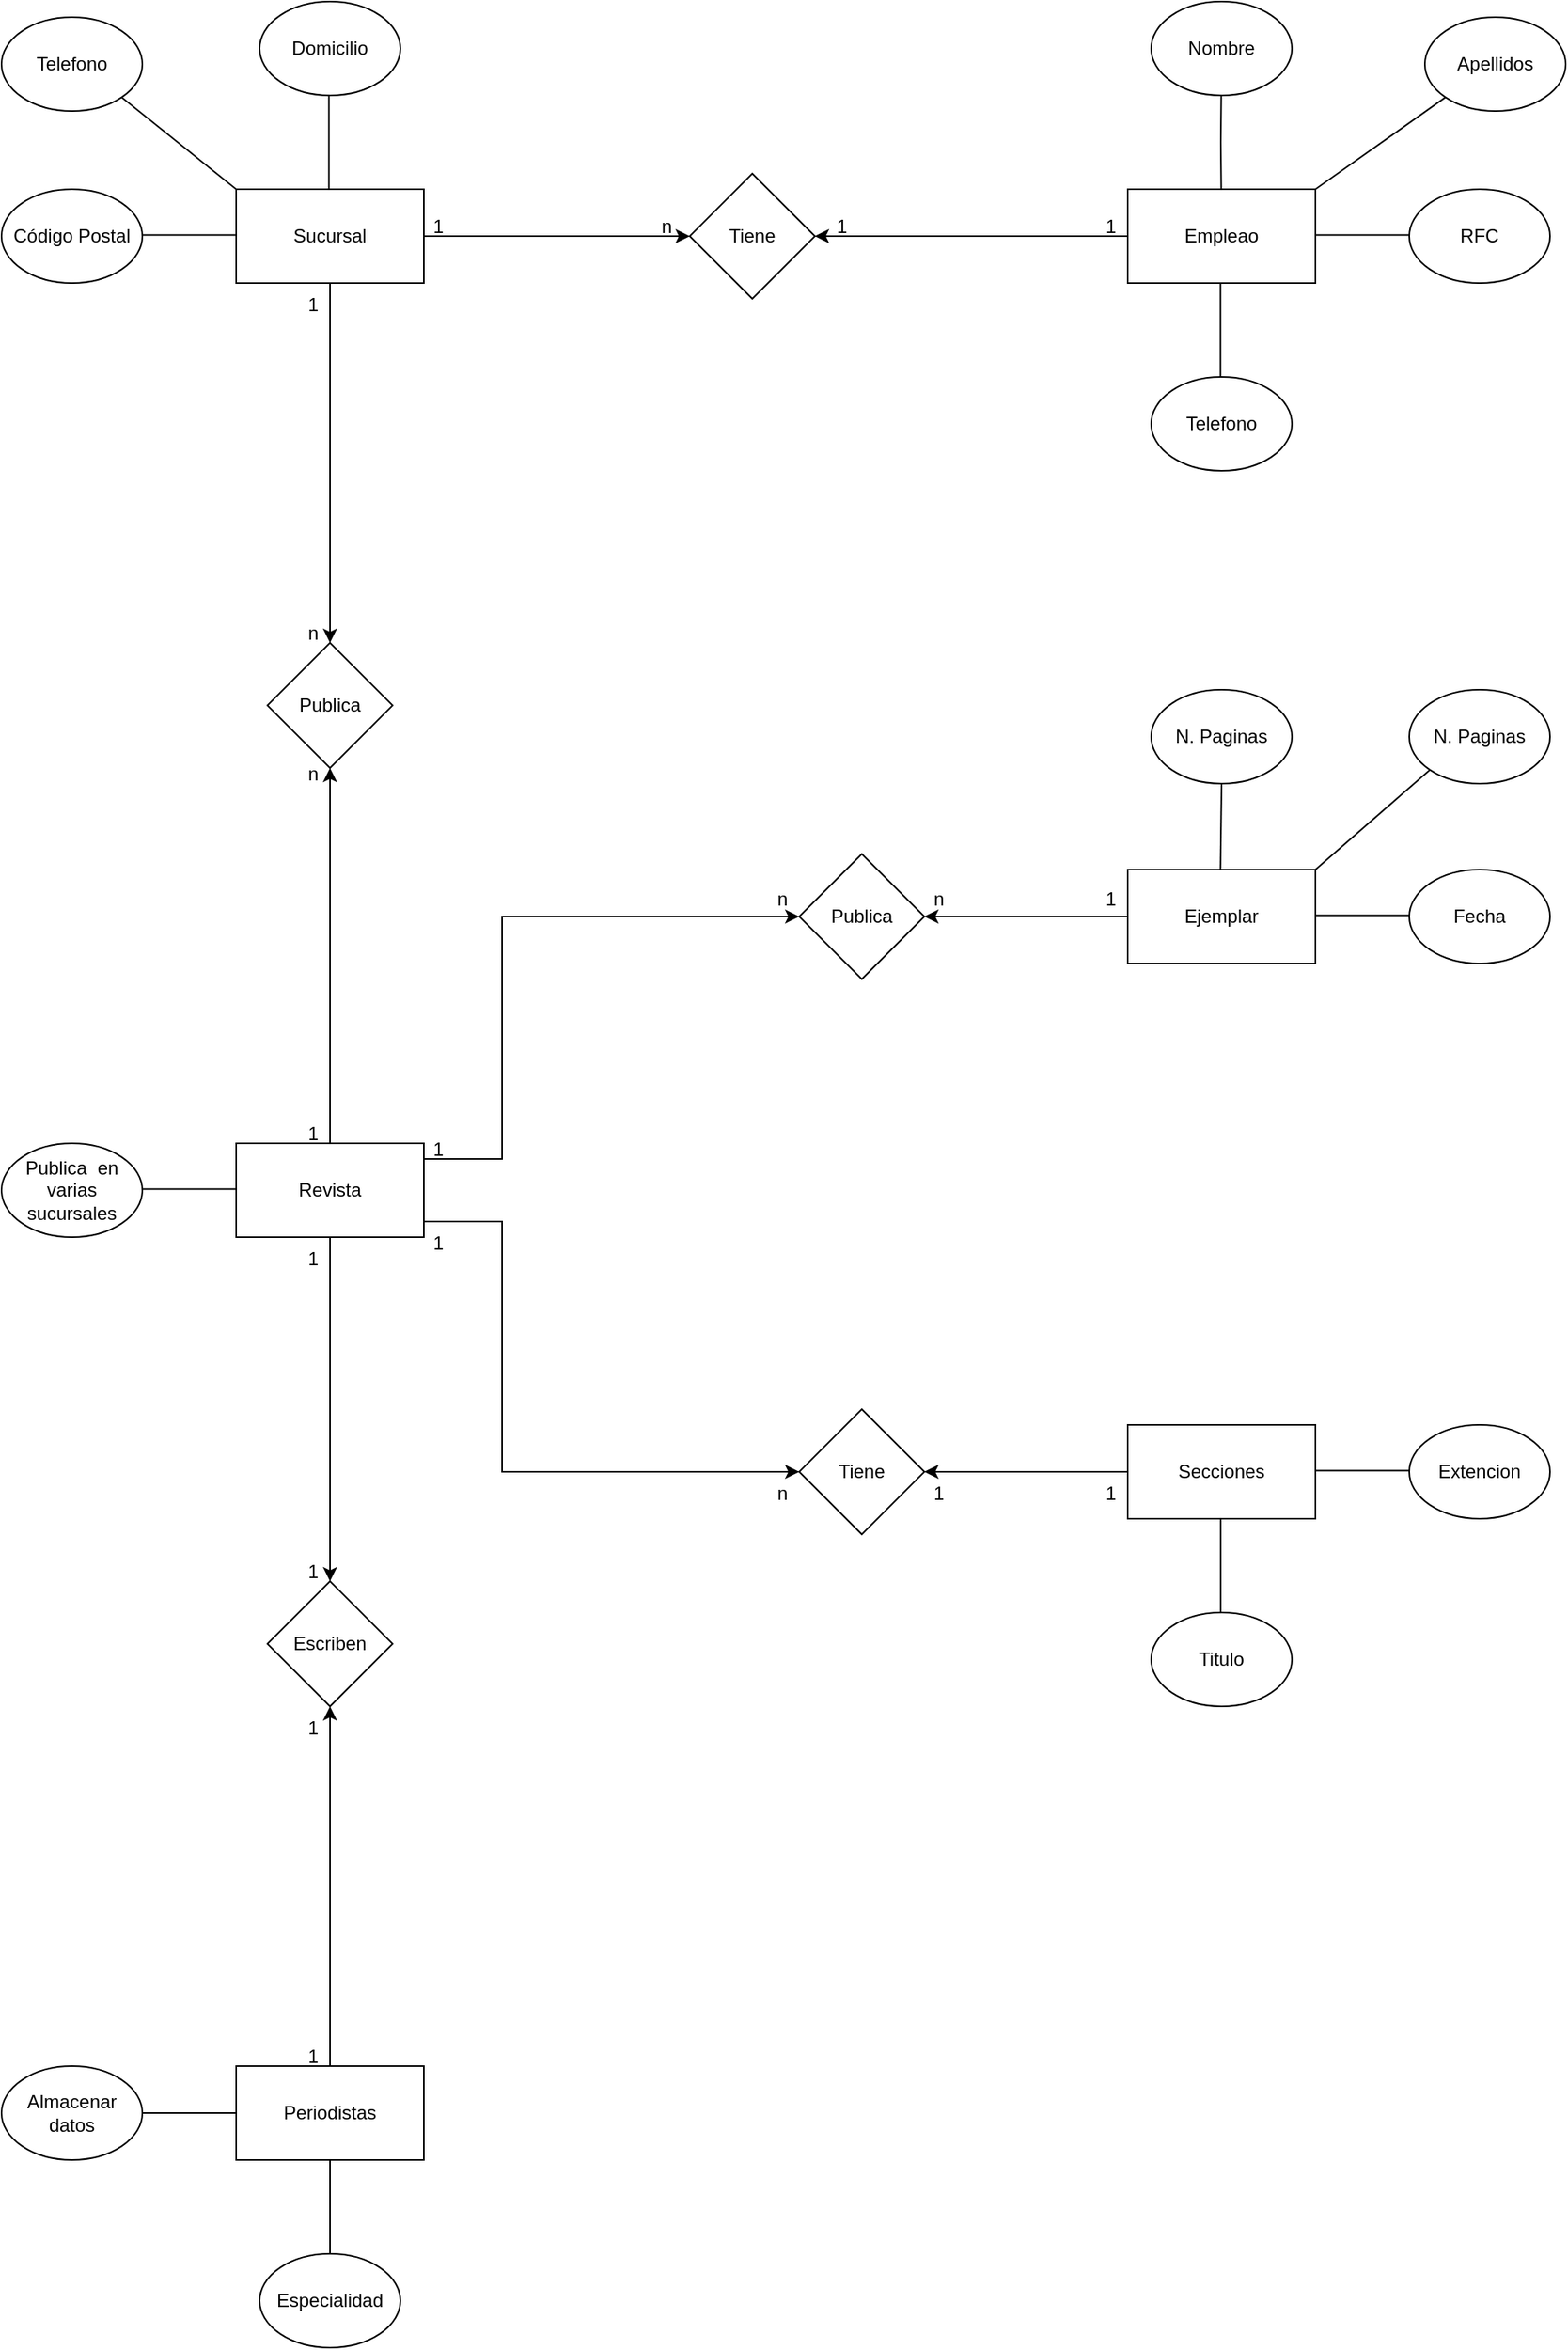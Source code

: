 <mxfile version="20.5.1" type="github"><diagram id="XUI5iUdzhMqutnzm3eRX" name="Página-1"><mxGraphModel dx="2473" dy="2627" grid="1" gridSize="10" guides="1" tooltips="1" connect="1" arrows="1" fold="1" page="1" pageScale="1" pageWidth="827" pageHeight="1169" math="0" shadow="0"><root><mxCell id="0"/><mxCell id="1" parent="0"/><mxCell id="sCZMMQweU8kIQ0Bw9Zny-1" value="" style="edgeStyle=orthogonalEdgeStyle;rounded=0;orthogonalLoop=1;jettySize=auto;html=1;" parent="1" source="sCZMMQweU8kIQ0Bw9Zny-3" target="sCZMMQweU8kIQ0Bw9Zny-4" edge="1"><mxGeometry relative="1" as="geometry"/></mxCell><mxCell id="sCZMMQweU8kIQ0Bw9Zny-2" style="edgeStyle=orthogonalEdgeStyle;rounded=0;orthogonalLoop=1;jettySize=auto;html=1;entryX=0.5;entryY=0;entryDx=0;entryDy=0;" parent="1" source="sCZMMQweU8kIQ0Bw9Zny-3" target="sCZMMQweU8kIQ0Bw9Zny-14" edge="1"><mxGeometry relative="1" as="geometry"/></mxCell><mxCell id="sCZMMQweU8kIQ0Bw9Zny-3" value="Sucursal" style="rounded=0;whiteSpace=wrap;html=1;" parent="1" vertex="1"><mxGeometry x="190" y="50" width="120" height="60" as="geometry"/></mxCell><mxCell id="sCZMMQweU8kIQ0Bw9Zny-4" value="Tiene" style="rhombus;whiteSpace=wrap;html=1;rounded=0;" parent="1" vertex="1"><mxGeometry x="480" y="40" width="80" height="80" as="geometry"/></mxCell><mxCell id="sCZMMQweU8kIQ0Bw9Zny-5" value="" style="edgeStyle=orthogonalEdgeStyle;rounded=0;orthogonalLoop=1;jettySize=auto;html=1;" parent="1" source="sCZMMQweU8kIQ0Bw9Zny-6" target="sCZMMQweU8kIQ0Bw9Zny-4" edge="1"><mxGeometry relative="1" as="geometry"/></mxCell><mxCell id="sCZMMQweU8kIQ0Bw9Zny-6" value="Empleao" style="rounded=0;whiteSpace=wrap;html=1;" parent="1" vertex="1"><mxGeometry x="760" y="50" width="120" height="60" as="geometry"/></mxCell><mxCell id="sCZMMQweU8kIQ0Bw9Zny-7" value="" style="edgeStyle=orthogonalEdgeStyle;rounded=0;orthogonalLoop=1;jettySize=auto;html=1;entryX=0;entryY=0.5;entryDx=0;entryDy=0;" parent="1" source="sCZMMQweU8kIQ0Bw9Zny-10" target="sCZMMQweU8kIQ0Bw9Zny-11" edge="1"><mxGeometry relative="1" as="geometry"><Array as="points"><mxPoint x="360" y="710"/><mxPoint x="360" y="870"/></Array></mxGeometry></mxCell><mxCell id="sCZMMQweU8kIQ0Bw9Zny-8" style="edgeStyle=orthogonalEdgeStyle;rounded=0;orthogonalLoop=1;jettySize=auto;html=1;entryX=0.5;entryY=1;entryDx=0;entryDy=0;" parent="1" source="sCZMMQweU8kIQ0Bw9Zny-10" target="sCZMMQweU8kIQ0Bw9Zny-14" edge="1"><mxGeometry relative="1" as="geometry"/></mxCell><mxCell id="sCZMMQweU8kIQ0Bw9Zny-9" style="edgeStyle=orthogonalEdgeStyle;rounded=0;orthogonalLoop=1;jettySize=auto;html=1;entryX=0.5;entryY=0;entryDx=0;entryDy=0;" parent="1" source="sCZMMQweU8kIQ0Bw9Zny-10" target="sCZMMQweU8kIQ0Bw9Zny-36" edge="1"><mxGeometry relative="1" as="geometry"/></mxCell><mxCell id="sCZMMQweU8kIQ0Bw9Zny-10" value="Revista" style="rounded=0;whiteSpace=wrap;html=1;" parent="1" vertex="1"><mxGeometry x="190" y="660" width="120" height="60" as="geometry"/></mxCell><mxCell id="sCZMMQweU8kIQ0Bw9Zny-11" value="Tiene" style="rhombus;whiteSpace=wrap;html=1;rounded=0;" parent="1" vertex="1"><mxGeometry x="550" y="830" width="80" height="80" as="geometry"/></mxCell><mxCell id="sCZMMQweU8kIQ0Bw9Zny-12" value="" style="edgeStyle=orthogonalEdgeStyle;rounded=0;orthogonalLoop=1;jettySize=auto;html=1;entryX=1;entryY=0.5;entryDx=0;entryDy=0;" parent="1" source="sCZMMQweU8kIQ0Bw9Zny-13" target="sCZMMQweU8kIQ0Bw9Zny-11" edge="1"><mxGeometry relative="1" as="geometry"/></mxCell><mxCell id="sCZMMQweU8kIQ0Bw9Zny-13" value="Secciones" style="rounded=0;whiteSpace=wrap;html=1;" parent="1" vertex="1"><mxGeometry x="760" y="840" width="120" height="60" as="geometry"/></mxCell><mxCell id="sCZMMQweU8kIQ0Bw9Zny-14" value="Publica&lt;br&gt;" style="rhombus;whiteSpace=wrap;html=1;rounded=0;" parent="1" vertex="1"><mxGeometry x="210" y="340" width="80" height="80" as="geometry"/></mxCell><mxCell id="sCZMMQweU8kIQ0Bw9Zny-15" style="edgeStyle=orthogonalEdgeStyle;rounded=0;orthogonalLoop=1;jettySize=auto;html=1;entryX=0.5;entryY=1;entryDx=0;entryDy=0;" parent="1" source="sCZMMQweU8kIQ0Bw9Zny-16" target="sCZMMQweU8kIQ0Bw9Zny-36" edge="1"><mxGeometry relative="1" as="geometry"/></mxCell><mxCell id="sCZMMQweU8kIQ0Bw9Zny-16" value="Periodistas" style="rounded=0;whiteSpace=wrap;html=1;" parent="1" vertex="1"><mxGeometry x="190" y="1250" width="120" height="60" as="geometry"/></mxCell><mxCell id="sCZMMQweU8kIQ0Bw9Zny-17" value="Publica" style="rhombus;whiteSpace=wrap;html=1;rounded=0;" parent="1" vertex="1"><mxGeometry x="550" y="475" width="80" height="80" as="geometry"/></mxCell><mxCell id="sCZMMQweU8kIQ0Bw9Zny-18" value="" style="edgeStyle=orthogonalEdgeStyle;rounded=0;orthogonalLoop=1;jettySize=auto;html=1;entryX=0;entryY=0.5;entryDx=0;entryDy=0;" parent="1" target="sCZMMQweU8kIQ0Bw9Zny-17" edge="1"><mxGeometry relative="1" as="geometry"><mxPoint x="310" y="670" as="sourcePoint"/><mxPoint x="460.0" y="660.0" as="targetPoint"/><Array as="points"><mxPoint x="360" y="670"/><mxPoint x="360" y="515"/></Array></mxGeometry></mxCell><mxCell id="sCZMMQweU8kIQ0Bw9Zny-19" value="Ejemplar" style="rounded=0;whiteSpace=wrap;html=1;" parent="1" vertex="1"><mxGeometry x="760" y="485" width="120" height="60" as="geometry"/></mxCell><mxCell id="sCZMMQweU8kIQ0Bw9Zny-20" value="" style="endArrow=classic;html=1;rounded=0;entryX=1;entryY=0.5;entryDx=0;entryDy=0;exitX=0;exitY=0.5;exitDx=0;exitDy=0;" parent="1" source="sCZMMQweU8kIQ0Bw9Zny-19" target="sCZMMQweU8kIQ0Bw9Zny-17" edge="1"><mxGeometry width="50" height="50" relative="1" as="geometry"><mxPoint x="570" y="600" as="sourcePoint"/><mxPoint x="620" y="550" as="targetPoint"/><Array as="points"/></mxGeometry></mxCell><mxCell id="sCZMMQweU8kIQ0Bw9Zny-21" value="Domicilio" style="ellipse;whiteSpace=wrap;html=1;rounded=0;" parent="1" vertex="1"><mxGeometry x="205" y="-70" width="90" height="60" as="geometry"/></mxCell><mxCell id="sCZMMQweU8kIQ0Bw9Zny-22" value="Código Postal" style="ellipse;whiteSpace=wrap;html=1;rounded=0;" parent="1" vertex="1"><mxGeometry x="40" y="50" width="90" height="60" as="geometry"/></mxCell><mxCell id="sCZMMQweU8kIQ0Bw9Zny-23" value="Telefono" style="ellipse;whiteSpace=wrap;html=1;rounded=0;" parent="1" vertex="1"><mxGeometry x="40" y="-60" width="90" height="60" as="geometry"/></mxCell><mxCell id="sCZMMQweU8kIQ0Bw9Zny-24" value="Almacenar datos" style="ellipse;whiteSpace=wrap;html=1;rounded=0;" parent="1" vertex="1"><mxGeometry x="40" y="1250" width="90" height="60" as="geometry"/></mxCell><mxCell id="sCZMMQweU8kIQ0Bw9Zny-25" value="Especialidad" style="ellipse;whiteSpace=wrap;html=1;rounded=0;" parent="1" vertex="1"><mxGeometry x="205" y="1370" width="90" height="60" as="geometry"/></mxCell><mxCell id="sCZMMQweU8kIQ0Bw9Zny-26" value="Publica&amp;nbsp; en varias sucursales" style="ellipse;whiteSpace=wrap;html=1;rounded=0;" parent="1" vertex="1"><mxGeometry x="40" y="660" width="90" height="60" as="geometry"/></mxCell><mxCell id="sCZMMQweU8kIQ0Bw9Zny-27" value="Nombre" style="ellipse;whiteSpace=wrap;html=1;rounded=0;" parent="1" vertex="1"><mxGeometry x="775" y="-70" width="90" height="60" as="geometry"/></mxCell><mxCell id="sCZMMQweU8kIQ0Bw9Zny-28" value="RFC" style="ellipse;whiteSpace=wrap;html=1;gradientColor=none;rounded=0;" parent="1" vertex="1"><mxGeometry x="940" y="50" width="90" height="60" as="geometry"/></mxCell><mxCell id="sCZMMQweU8kIQ0Bw9Zny-29" value="Apellidos" style="ellipse;whiteSpace=wrap;html=1;rounded=0;" parent="1" vertex="1"><mxGeometry x="950" y="-60" width="90" height="60" as="geometry"/></mxCell><mxCell id="sCZMMQweU8kIQ0Bw9Zny-30" value="Telefono" style="ellipse;whiteSpace=wrap;html=1;rounded=0;" parent="1" vertex="1"><mxGeometry x="775" y="170" width="90" height="60" as="geometry"/></mxCell><mxCell id="sCZMMQweU8kIQ0Bw9Zny-31" value="Titulo" style="ellipse;whiteSpace=wrap;html=1;rounded=0;" parent="1" vertex="1"><mxGeometry x="775" y="960" width="90" height="60" as="geometry"/></mxCell><mxCell id="sCZMMQweU8kIQ0Bw9Zny-32" value="Extencion" style="ellipse;whiteSpace=wrap;html=1;rounded=0;" parent="1" vertex="1"><mxGeometry x="940" y="840" width="90" height="60" as="geometry"/></mxCell><mxCell id="sCZMMQweU8kIQ0Bw9Zny-33" value="Fecha" style="ellipse;whiteSpace=wrap;html=1;rounded=0;" parent="1" vertex="1"><mxGeometry x="940" y="485" width="90" height="60" as="geometry"/></mxCell><mxCell id="sCZMMQweU8kIQ0Bw9Zny-34" value="N. Paginas" style="ellipse;whiteSpace=wrap;html=1;rounded=0;" parent="1" vertex="1"><mxGeometry x="940" y="370" width="90" height="60" as="geometry"/></mxCell><mxCell id="sCZMMQweU8kIQ0Bw9Zny-35" value="N. Paginas" style="ellipse;whiteSpace=wrap;html=1;rounded=0;" parent="1" vertex="1"><mxGeometry x="775" y="370" width="90" height="60" as="geometry"/></mxCell><mxCell id="sCZMMQweU8kIQ0Bw9Zny-36" value="Escriben" style="rhombus;whiteSpace=wrap;html=1;rounded=0;" parent="1" vertex="1"><mxGeometry x="210" y="940" width="80" height="80" as="geometry"/></mxCell><mxCell id="sCZMMQweU8kIQ0Bw9Zny-37" value="" style="endArrow=none;html=1;rounded=0;exitX=0.5;exitY=1;exitDx=0;exitDy=0;entryX=0.5;entryY=0;entryDx=0;entryDy=0;" parent="1" source="sCZMMQweU8kIQ0Bw9Zny-16" target="sCZMMQweU8kIQ0Bw9Zny-25" edge="1"><mxGeometry width="50" height="50" relative="1" as="geometry"><mxPoint x="380" y="1040" as="sourcePoint"/><mxPoint x="430" y="990" as="targetPoint"/></mxGeometry></mxCell><mxCell id="sCZMMQweU8kIQ0Bw9Zny-38" value="" style="endArrow=none;html=1;rounded=0;exitX=0.5;exitY=1;exitDx=0;exitDy=0;entryX=0.5;entryY=0;entryDx=0;entryDy=0;" parent="1" edge="1"><mxGeometry width="50" height="50" relative="1" as="geometry"><mxPoint x="249.29" y="-10" as="sourcePoint"/><mxPoint x="249.29" y="50" as="targetPoint"/></mxGeometry></mxCell><mxCell id="sCZMMQweU8kIQ0Bw9Zny-39" value="" style="endArrow=none;html=1;rounded=0;exitX=1;exitY=0.5;exitDx=0;exitDy=0;entryX=0;entryY=0.5;entryDx=0;entryDy=0;" parent="1" source="sCZMMQweU8kIQ0Bw9Zny-24" target="sCZMMQweU8kIQ0Bw9Zny-16" edge="1"><mxGeometry width="50" height="50" relative="1" as="geometry"><mxPoint x="180" y="1160" as="sourcePoint"/><mxPoint x="230" y="1110" as="targetPoint"/></mxGeometry></mxCell><mxCell id="sCZMMQweU8kIQ0Bw9Zny-40" value="" style="endArrow=none;html=1;rounded=0;exitX=1;exitY=0.5;exitDx=0;exitDy=0;entryX=0;entryY=0.5;entryDx=0;entryDy=0;" parent="1" edge="1"><mxGeometry width="50" height="50" relative="1" as="geometry"><mxPoint x="130" y="689.29" as="sourcePoint"/><mxPoint x="190" y="689.29" as="targetPoint"/></mxGeometry></mxCell><mxCell id="sCZMMQweU8kIQ0Bw9Zny-41" value="" style="endArrow=none;html=1;rounded=0;exitX=1;exitY=0.5;exitDx=0;exitDy=0;entryX=0;entryY=0.5;entryDx=0;entryDy=0;" parent="1" edge="1"><mxGeometry width="50" height="50" relative="1" as="geometry"><mxPoint x="130" y="79.29" as="sourcePoint"/><mxPoint x="190" y="79.29" as="targetPoint"/></mxGeometry></mxCell><mxCell id="sCZMMQweU8kIQ0Bw9Zny-42" value="" style="endArrow=none;html=1;rounded=0;exitX=1;exitY=0.5;exitDx=0;exitDy=0;entryX=0;entryY=0.5;entryDx=0;entryDy=0;" parent="1" edge="1"><mxGeometry width="50" height="50" relative="1" as="geometry"><mxPoint x="880" y="514.29" as="sourcePoint"/><mxPoint x="940" y="514.29" as="targetPoint"/></mxGeometry></mxCell><mxCell id="sCZMMQweU8kIQ0Bw9Zny-43" value="" style="endArrow=none;html=1;rounded=0;exitX=1;exitY=0.5;exitDx=0;exitDy=0;entryX=0;entryY=0.5;entryDx=0;entryDy=0;" parent="1" edge="1"><mxGeometry width="50" height="50" relative="1" as="geometry"><mxPoint x="880" y="869.29" as="sourcePoint"/><mxPoint x="940" y="869.29" as="targetPoint"/></mxGeometry></mxCell><mxCell id="sCZMMQweU8kIQ0Bw9Zny-44" value="" style="endArrow=none;html=1;rounded=0;exitX=1;exitY=0.5;exitDx=0;exitDy=0;entryX=0;entryY=0.5;entryDx=0;entryDy=0;" parent="1" edge="1"><mxGeometry width="50" height="50" relative="1" as="geometry"><mxPoint x="880" y="79.29" as="sourcePoint"/><mxPoint x="940" y="79.29" as="targetPoint"/></mxGeometry></mxCell><mxCell id="sCZMMQweU8kIQ0Bw9Zny-45" value="" style="endArrow=none;html=1;rounded=0;exitX=0.5;exitY=1;exitDx=0;exitDy=0;entryX=0.5;entryY=0;entryDx=0;entryDy=0;" parent="1" edge="1"><mxGeometry width="50" height="50" relative="1" as="geometry"><mxPoint x="819.29" y="110" as="sourcePoint"/><mxPoint x="819.29" y="170.0" as="targetPoint"/></mxGeometry></mxCell><mxCell id="sCZMMQweU8kIQ0Bw9Zny-46" value="" style="endArrow=none;html=1;rounded=0;entryX=0.5;entryY=0;entryDx=0;entryDy=0;exitX=0.5;exitY=1;exitDx=0;exitDy=0;" parent="1" source="sCZMMQweU8kIQ0Bw9Zny-35" edge="1"><mxGeometry width="50" height="50" relative="1" as="geometry"><mxPoint x="819" y="440" as="sourcePoint"/><mxPoint x="819.29" y="485.0" as="targetPoint"/></mxGeometry></mxCell><mxCell id="sCZMMQweU8kIQ0Bw9Zny-47" value="" style="endArrow=none;html=1;rounded=0;exitX=0.5;exitY=1;exitDx=0;exitDy=0;entryX=0.5;entryY=0;entryDx=0;entryDy=0;" parent="1" edge="1"><mxGeometry width="50" height="50" relative="1" as="geometry"><mxPoint x="819.41" y="900" as="sourcePoint"/><mxPoint x="819.41" y="960" as="targetPoint"/></mxGeometry></mxCell><mxCell id="sCZMMQweU8kIQ0Bw9Zny-48" value="" style="endArrow=none;html=1;rounded=0;entryX=0;entryY=1;entryDx=0;entryDy=0;exitX=1;exitY=0;exitDx=0;exitDy=0;" parent="1" source="sCZMMQweU8kIQ0Bw9Zny-19" target="sCZMMQweU8kIQ0Bw9Zny-34" edge="1"><mxGeometry width="50" height="50" relative="1" as="geometry"><mxPoint x="970" y="460" as="sourcePoint"/><mxPoint x="520" y="790" as="targetPoint"/></mxGeometry></mxCell><mxCell id="sCZMMQweU8kIQ0Bw9Zny-49" value="" style="endArrow=none;html=1;rounded=0;entryX=0;entryY=1;entryDx=0;entryDy=0;exitX=1;exitY=0;exitDx=0;exitDy=0;" parent="1" source="sCZMMQweU8kIQ0Bw9Zny-6" target="sCZMMQweU8kIQ0Bw9Zny-29" edge="1"><mxGeometry width="50" height="50" relative="1" as="geometry"><mxPoint x="690" y="100" as="sourcePoint"/><mxPoint x="740" y="50" as="targetPoint"/></mxGeometry></mxCell><mxCell id="sCZMMQweU8kIQ0Bw9Zny-50" value="" style="endArrow=none;html=1;rounded=0;entryX=1;entryY=1;entryDx=0;entryDy=0;exitX=0;exitY=0;exitDx=0;exitDy=0;" parent="1" source="sCZMMQweU8kIQ0Bw9Zny-3" target="sCZMMQweU8kIQ0Bw9Zny-23" edge="1"><mxGeometry width="50" height="50" relative="1" as="geometry"><mxPoint x="690" y="100" as="sourcePoint"/><mxPoint x="740" y="50" as="targetPoint"/></mxGeometry></mxCell><mxCell id="sCZMMQweU8kIQ0Bw9Zny-51" value="1&#10;" style="text;strokeColor=none;fillColor=none;spacingLeft=4;spacingRight=4;overflow=hidden;rotatable=0;points=[[0,0.5],[1,0.5]];portConstraint=eastwest;fontSize=12;rounded=0;" parent="1" vertex="1"><mxGeometry x="230" y="110" width="40" height="30" as="geometry"/></mxCell><mxCell id="sCZMMQweU8kIQ0Bw9Zny-52" value="n" style="text;strokeColor=none;fillColor=none;spacingLeft=4;spacingRight=4;overflow=hidden;rotatable=0;points=[[0,0.5],[1,0.5]];portConstraint=eastwest;fontSize=12;rounded=0;" parent="1" vertex="1"><mxGeometry x="230" y="320" width="40" height="30" as="geometry"/></mxCell><mxCell id="sCZMMQweU8kIQ0Bw9Zny-53" value="n" style="text;strokeColor=none;fillColor=none;spacingLeft=4;spacingRight=4;overflow=hidden;rotatable=0;points=[[0,0.5],[1,0.5]];portConstraint=eastwest;fontSize=12;rounded=0;" parent="1" vertex="1"><mxGeometry x="230" y="410" width="20" height="20" as="geometry"/></mxCell><mxCell id="sCZMMQweU8kIQ0Bw9Zny-54" value="1&#10;" style="text;strokeColor=none;fillColor=none;spacingLeft=4;spacingRight=4;overflow=hidden;rotatable=0;points=[[0,0.5],[1,0.5]];portConstraint=eastwest;fontSize=12;rounded=0;" parent="1" vertex="1"><mxGeometry x="230" y="640" width="20" height="20" as="geometry"/></mxCell><mxCell id="sCZMMQweU8kIQ0Bw9Zny-55" value="1&#10;" style="text;strokeColor=none;fillColor=none;spacingLeft=4;spacingRight=4;overflow=hidden;rotatable=0;points=[[0,0.5],[1,0.5]];portConstraint=eastwest;fontSize=12;rounded=0;" parent="1" vertex="1"><mxGeometry x="230" y="720" width="20" height="20" as="geometry"/></mxCell><mxCell id="sCZMMQweU8kIQ0Bw9Zny-56" value="1&#10;" style="text;strokeColor=none;fillColor=none;spacingLeft=4;spacingRight=4;overflow=hidden;rotatable=0;points=[[0,0.5],[1,0.5]];portConstraint=eastwest;fontSize=12;rounded=0;" parent="1" vertex="1"><mxGeometry x="230" y="920" width="20" height="20" as="geometry"/></mxCell><mxCell id="sCZMMQweU8kIQ0Bw9Zny-57" value="1&#10;" style="text;strokeColor=none;fillColor=none;spacingLeft=4;spacingRight=4;overflow=hidden;rotatable=0;points=[[0,0.5],[1,0.5]];portConstraint=eastwest;fontSize=12;rounded=0;" parent="1" vertex="1"><mxGeometry x="230" y="1020" width="20" height="20" as="geometry"/></mxCell><mxCell id="sCZMMQweU8kIQ0Bw9Zny-58" value="1&#10;" style="text;strokeColor=none;fillColor=none;spacingLeft=4;spacingRight=4;overflow=hidden;rotatable=0;points=[[0,0.5],[1,0.5]];portConstraint=eastwest;fontSize=12;rounded=0;" parent="1" vertex="1"><mxGeometry x="230" y="1230" width="20" height="20" as="geometry"/></mxCell><mxCell id="sCZMMQweU8kIQ0Bw9Zny-59" value="1&#10;" style="text;strokeColor=none;fillColor=none;spacingLeft=4;spacingRight=4;overflow=hidden;rotatable=0;points=[[0,0.5],[1,0.5]];portConstraint=eastwest;fontSize=12;rounded=0;" parent="1" vertex="1"><mxGeometry x="310" y="710" width="20" height="20" as="geometry"/></mxCell><mxCell id="sCZMMQweU8kIQ0Bw9Zny-60" value="1&#10;" style="text;strokeColor=none;fillColor=none;spacingLeft=4;spacingRight=4;overflow=hidden;rotatable=0;points=[[0,0.5],[1,0.5]];portConstraint=eastwest;fontSize=12;rounded=0;" parent="1" vertex="1"><mxGeometry x="310" y="650" width="20" height="20" as="geometry"/></mxCell><mxCell id="sCZMMQweU8kIQ0Bw9Zny-61" value="n" style="text;strokeColor=none;fillColor=none;spacingLeft=4;spacingRight=4;overflow=hidden;rotatable=0;points=[[0,0.5],[1,0.5]];portConstraint=eastwest;fontSize=12;rounded=0;" parent="1" vertex="1"><mxGeometry x="530" y="870" width="20" height="20" as="geometry"/></mxCell><mxCell id="sCZMMQweU8kIQ0Bw9Zny-62" value="n" style="text;strokeColor=none;fillColor=none;spacingLeft=4;spacingRight=4;overflow=hidden;rotatable=0;points=[[0,0.5],[1,0.5]];portConstraint=eastwest;fontSize=12;rounded=0;" parent="1" vertex="1"><mxGeometry x="530" y="490" width="20" height="20" as="geometry"/></mxCell><mxCell id="sCZMMQweU8kIQ0Bw9Zny-63" value="n" style="text;strokeColor=none;fillColor=none;spacingLeft=4;spacingRight=4;overflow=hidden;rotatable=0;points=[[0,0.5],[1,0.5]];portConstraint=eastwest;fontSize=12;rounded=0;" parent="1" vertex="1"><mxGeometry x="630" y="490" width="20" height="20" as="geometry"/></mxCell><mxCell id="sCZMMQweU8kIQ0Bw9Zny-64" value="1&#10;" style="text;strokeColor=none;fillColor=none;spacingLeft=4;spacingRight=4;overflow=hidden;rotatable=0;points=[[0,0.5],[1,0.5]];portConstraint=eastwest;fontSize=12;rounded=0;" parent="1" vertex="1"><mxGeometry x="740" y="490" width="20" height="20" as="geometry"/></mxCell><mxCell id="sCZMMQweU8kIQ0Bw9Zny-65" value="1&#10;" style="text;strokeColor=none;fillColor=none;spacingLeft=4;spacingRight=4;overflow=hidden;rotatable=0;points=[[0,0.5],[1,0.5]];portConstraint=eastwest;fontSize=12;rounded=0;" parent="1" vertex="1"><mxGeometry x="630" y="870" width="20" height="20" as="geometry"/></mxCell><mxCell id="sCZMMQweU8kIQ0Bw9Zny-66" value="1&#10;" style="text;strokeColor=none;fillColor=none;spacingLeft=4;spacingRight=4;overflow=hidden;rotatable=0;points=[[0,0.5],[1,0.5]];portConstraint=eastwest;fontSize=12;rounded=0;" parent="1" vertex="1"><mxGeometry x="740" y="870" width="20" height="20" as="geometry"/></mxCell><mxCell id="sCZMMQweU8kIQ0Bw9Zny-67" value="1&#10;" style="text;strokeColor=none;fillColor=none;spacingLeft=4;spacingRight=4;overflow=hidden;rotatable=0;points=[[0,0.5],[1,0.5]];portConstraint=eastwest;fontSize=12;rounded=0;" parent="1" vertex="1"><mxGeometry x="310" y="60" width="20" height="20" as="geometry"/></mxCell><mxCell id="sCZMMQweU8kIQ0Bw9Zny-68" value="n" style="text;strokeColor=none;fillColor=none;spacingLeft=4;spacingRight=4;overflow=hidden;rotatable=0;points=[[0,0.5],[1,0.5]];portConstraint=eastwest;fontSize=12;rounded=0;" parent="1" vertex="1"><mxGeometry x="456" y="60" width="20" height="20" as="geometry"/></mxCell><mxCell id="sCZMMQweU8kIQ0Bw9Zny-69" value="1&#10;" style="text;strokeColor=none;fillColor=none;spacingLeft=4;spacingRight=4;overflow=hidden;rotatable=0;points=[[0,0.5],[1,0.5]];portConstraint=eastwest;fontSize=12;rounded=0;" parent="1" vertex="1"><mxGeometry x="740" y="60" width="20" height="20" as="geometry"/></mxCell><mxCell id="sCZMMQweU8kIQ0Bw9Zny-70" value="1&#10;" style="text;strokeColor=none;fillColor=none;spacingLeft=4;spacingRight=4;overflow=hidden;rotatable=0;points=[[0,0.5],[1,0.5]];portConstraint=eastwest;fontSize=12;rounded=0;" parent="1" vertex="1"><mxGeometry x="568" y="60" width="20" height="20" as="geometry"/></mxCell><mxCell id="sCZMMQweU8kIQ0Bw9Zny-71" value="" style="endArrow=none;html=1;rounded=0;exitX=0.5;exitY=1;exitDx=0;exitDy=0;entryX=0.5;entryY=0;entryDx=0;entryDy=0;" parent="1" edge="1"><mxGeometry width="50" height="50" relative="1" as="geometry"><mxPoint x="819.79" y="-10" as="sourcePoint"/><mxPoint x="819.79" y="50" as="targetPoint"/><Array as="points"><mxPoint x="819.5" y="20"/></Array></mxGeometry></mxCell></root></mxGraphModel></diagram></mxfile>
